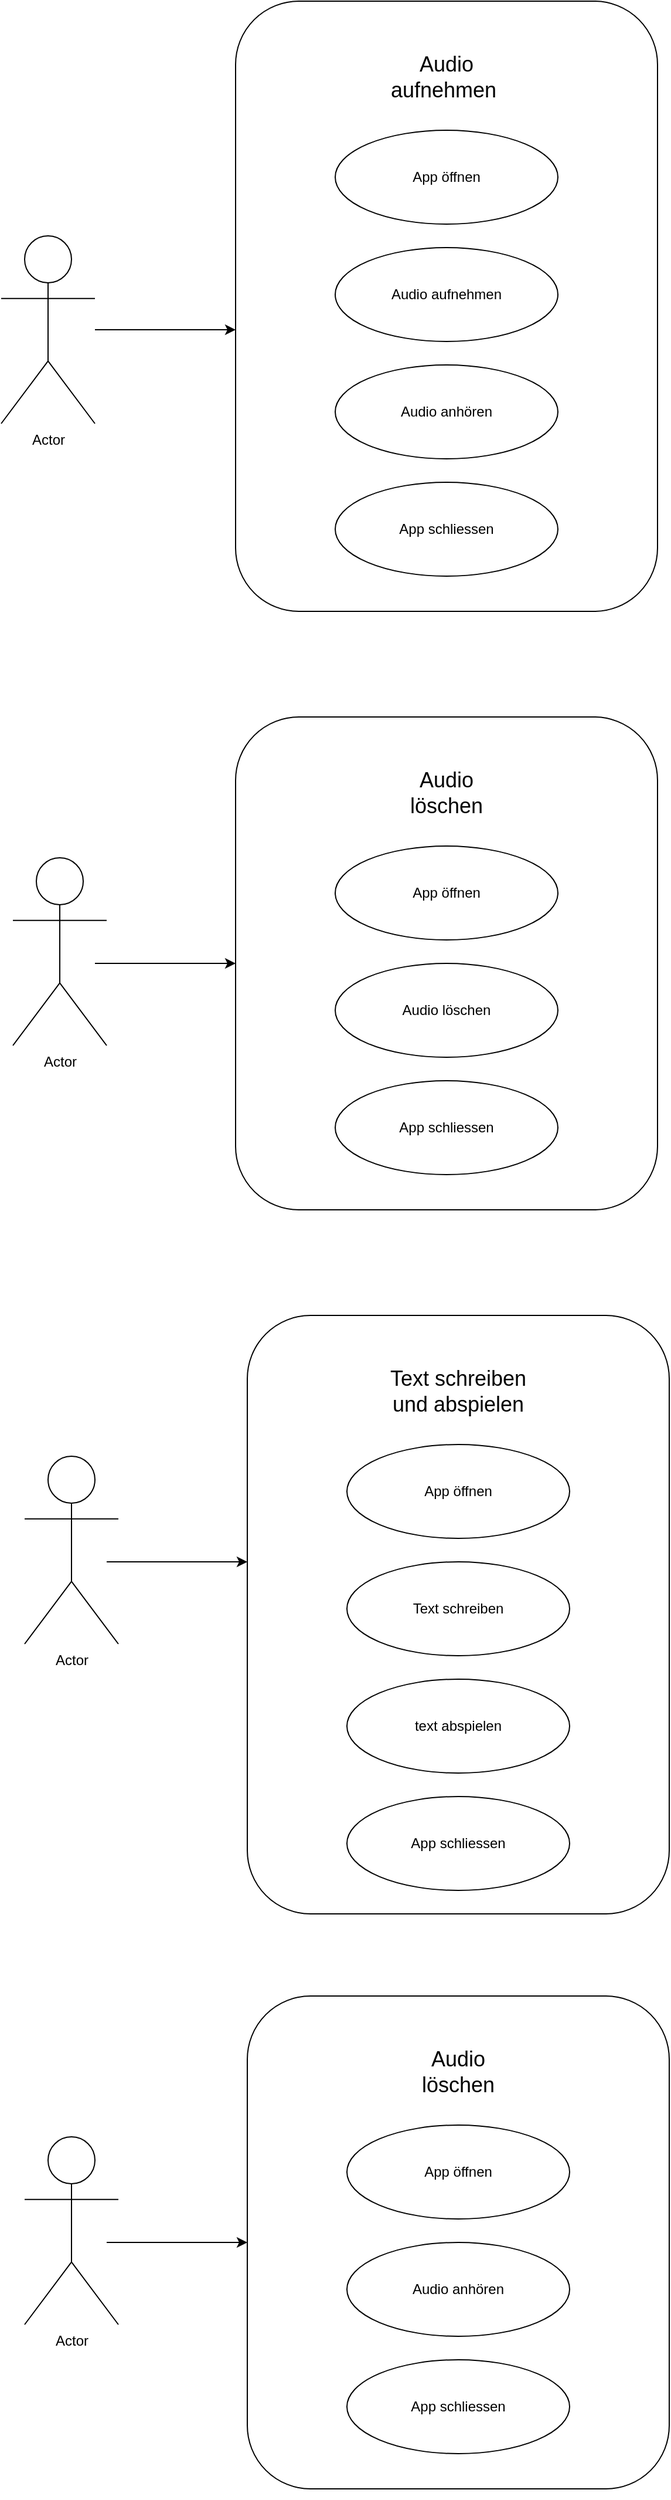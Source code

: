 <mxfile version="24.5.3" type="device">
  <diagram name="Seite-1" id="OD6DAoiXefsHmV4v8f_E">
    <mxGraphModel dx="2150" dy="1035" grid="1" gridSize="10" guides="1" tooltips="1" connect="1" arrows="1" fold="1" page="1" pageScale="1" pageWidth="827" pageHeight="1169" math="0" shadow="0">
      <root>
        <mxCell id="0" />
        <mxCell id="1" parent="0" />
        <mxCell id="P7nlijyX4r1CSQbXP6CN-6" value="" style="rounded=1;whiteSpace=wrap;html=1;" parent="1" vertex="1">
          <mxGeometry x="280" y="80" width="360" height="520" as="geometry" />
        </mxCell>
        <mxCell id="P7nlijyX4r1CSQbXP6CN-7" value="Actor" style="shape=umlActor;verticalLabelPosition=bottom;verticalAlign=top;html=1;outlineConnect=0;" parent="1" vertex="1">
          <mxGeometry x="80" y="280" width="80" height="160" as="geometry" />
        </mxCell>
        <mxCell id="P7nlijyX4r1CSQbXP6CN-8" value="" style="endArrow=classic;html=1;rounded=0;" parent="1" edge="1">
          <mxGeometry width="50" height="50" relative="1" as="geometry">
            <mxPoint x="160" y="360" as="sourcePoint" />
            <mxPoint x="280" y="360" as="targetPoint" />
          </mxGeometry>
        </mxCell>
        <mxCell id="P7nlijyX4r1CSQbXP6CN-9" value="App öffnen" style="ellipse;whiteSpace=wrap;html=1;" parent="1" vertex="1">
          <mxGeometry x="365" y="190" width="190" height="80" as="geometry" />
        </mxCell>
        <mxCell id="P7nlijyX4r1CSQbXP6CN-10" value="Audio aufnehmen" style="ellipse;whiteSpace=wrap;html=1;" parent="1" vertex="1">
          <mxGeometry x="365" y="290" width="190" height="80" as="geometry" />
        </mxCell>
        <mxCell id="P7nlijyX4r1CSQbXP6CN-11" value="Audio anhören" style="ellipse;whiteSpace=wrap;html=1;" parent="1" vertex="1">
          <mxGeometry x="365" y="390" width="190" height="80" as="geometry" />
        </mxCell>
        <mxCell id="P7nlijyX4r1CSQbXP6CN-12" value="App schliessen" style="ellipse;whiteSpace=wrap;html=1;" parent="1" vertex="1">
          <mxGeometry x="365" y="490" width="190" height="80" as="geometry" />
        </mxCell>
        <mxCell id="P7nlijyX4r1CSQbXP6CN-14" value="&lt;font style=&quot;font-size: 18px;&quot;&gt;Audio aufnehmen&amp;nbsp;&lt;/font&gt;" style="text;html=1;align=center;verticalAlign=middle;whiteSpace=wrap;rounded=0;" parent="1" vertex="1">
          <mxGeometry x="430" y="130" width="60" height="30" as="geometry" />
        </mxCell>
        <mxCell id="P7nlijyX4r1CSQbXP6CN-15" value="" style="rounded=1;whiteSpace=wrap;html=1;" parent="1" vertex="1">
          <mxGeometry x="280" y="690" width="360" height="420" as="geometry" />
        </mxCell>
        <mxCell id="P7nlijyX4r1CSQbXP6CN-16" value="Actor" style="shape=umlActor;verticalLabelPosition=bottom;verticalAlign=top;html=1;outlineConnect=0;" parent="1" vertex="1">
          <mxGeometry x="90" y="810" width="80" height="160" as="geometry" />
        </mxCell>
        <mxCell id="P7nlijyX4r1CSQbXP6CN-17" value="" style="endArrow=classic;html=1;rounded=0;" parent="1" edge="1">
          <mxGeometry width="50" height="50" relative="1" as="geometry">
            <mxPoint x="160" y="900" as="sourcePoint" />
            <mxPoint x="280" y="900" as="targetPoint" />
          </mxGeometry>
        </mxCell>
        <mxCell id="P7nlijyX4r1CSQbXP6CN-18" value="App öffnen" style="ellipse;whiteSpace=wrap;html=1;" parent="1" vertex="1">
          <mxGeometry x="365" y="800" width="190" height="80" as="geometry" />
        </mxCell>
        <mxCell id="P7nlijyX4r1CSQbXP6CN-19" value="Audio löschen" style="ellipse;whiteSpace=wrap;html=1;" parent="1" vertex="1">
          <mxGeometry x="365" y="900" width="190" height="80" as="geometry" />
        </mxCell>
        <mxCell id="P7nlijyX4r1CSQbXP6CN-20" value="App schliessen" style="ellipse;whiteSpace=wrap;html=1;" parent="1" vertex="1">
          <mxGeometry x="365" y="1000" width="190" height="80" as="geometry" />
        </mxCell>
        <mxCell id="P7nlijyX4r1CSQbXP6CN-22" value="&lt;font style=&quot;font-size: 18px;&quot;&gt;Audio löschen&lt;/font&gt;" style="text;html=1;align=center;verticalAlign=middle;whiteSpace=wrap;rounded=0;" parent="1" vertex="1">
          <mxGeometry x="430" y="740" width="60" height="30" as="geometry" />
        </mxCell>
        <mxCell id="P7nlijyX4r1CSQbXP6CN-23" style="edgeStyle=orthogonalEdgeStyle;rounded=0;orthogonalLoop=1;jettySize=auto;html=1;exitX=0.5;exitY=1;exitDx=0;exitDy=0;" parent="1" source="P7nlijyX4r1CSQbXP6CN-15" target="P7nlijyX4r1CSQbXP6CN-15" edge="1">
          <mxGeometry relative="1" as="geometry" />
        </mxCell>
        <mxCell id="P7nlijyX4r1CSQbXP6CN-32" value="" style="rounded=1;whiteSpace=wrap;html=1;" parent="1" vertex="1">
          <mxGeometry x="290" y="1200" width="360" height="510" as="geometry" />
        </mxCell>
        <mxCell id="P7nlijyX4r1CSQbXP6CN-33" value="Actor" style="shape=umlActor;verticalLabelPosition=bottom;verticalAlign=top;html=1;outlineConnect=0;" parent="1" vertex="1">
          <mxGeometry x="100" y="1320" width="80" height="160" as="geometry" />
        </mxCell>
        <mxCell id="P7nlijyX4r1CSQbXP6CN-34" value="" style="endArrow=classic;html=1;rounded=0;" parent="1" edge="1">
          <mxGeometry width="50" height="50" relative="1" as="geometry">
            <mxPoint x="170" y="1410" as="sourcePoint" />
            <mxPoint x="290" y="1410" as="targetPoint" />
          </mxGeometry>
        </mxCell>
        <mxCell id="P7nlijyX4r1CSQbXP6CN-35" value="App öffnen" style="ellipse;whiteSpace=wrap;html=1;" parent="1" vertex="1">
          <mxGeometry x="375" y="1310" width="190" height="80" as="geometry" />
        </mxCell>
        <mxCell id="P7nlijyX4r1CSQbXP6CN-36" value="Text schreiben" style="ellipse;whiteSpace=wrap;html=1;" parent="1" vertex="1">
          <mxGeometry x="375" y="1410" width="190" height="80" as="geometry" />
        </mxCell>
        <mxCell id="P7nlijyX4r1CSQbXP6CN-37" value="text abspielen" style="ellipse;whiteSpace=wrap;html=1;" parent="1" vertex="1">
          <mxGeometry x="375" y="1510" width="190" height="80" as="geometry" />
        </mxCell>
        <mxCell id="P7nlijyX4r1CSQbXP6CN-38" value="&lt;span style=&quot;font-size: 18px;&quot;&gt;Text schreiben und abspielen&lt;/span&gt;" style="text;html=1;align=center;verticalAlign=middle;whiteSpace=wrap;rounded=0;" parent="1" vertex="1">
          <mxGeometry x="410" y="1250" width="120" height="30" as="geometry" />
        </mxCell>
        <mxCell id="P7nlijyX4r1CSQbXP6CN-39" style="edgeStyle=orthogonalEdgeStyle;rounded=0;orthogonalLoop=1;jettySize=auto;html=1;exitX=0.5;exitY=1;exitDx=0;exitDy=0;" parent="1" source="P7nlijyX4r1CSQbXP6CN-32" target="P7nlijyX4r1CSQbXP6CN-32" edge="1">
          <mxGeometry relative="1" as="geometry" />
        </mxCell>
        <mxCell id="P7nlijyX4r1CSQbXP6CN-40" value="App schliessen" style="ellipse;whiteSpace=wrap;html=1;" parent="1" vertex="1">
          <mxGeometry x="375" y="1610" width="190" height="80" as="geometry" />
        </mxCell>
        <mxCell id="m3D5aV5yel976LbL0qhb-10" value="" style="rounded=1;whiteSpace=wrap;html=1;" vertex="1" parent="1">
          <mxGeometry x="290" y="1780" width="360" height="420" as="geometry" />
        </mxCell>
        <mxCell id="m3D5aV5yel976LbL0qhb-11" value="Actor" style="shape=umlActor;verticalLabelPosition=bottom;verticalAlign=top;html=1;outlineConnect=0;" vertex="1" parent="1">
          <mxGeometry x="100" y="1900" width="80" height="160" as="geometry" />
        </mxCell>
        <mxCell id="m3D5aV5yel976LbL0qhb-12" value="" style="endArrow=classic;html=1;rounded=0;" edge="1" parent="1">
          <mxGeometry width="50" height="50" relative="1" as="geometry">
            <mxPoint x="170" y="1990" as="sourcePoint" />
            <mxPoint x="290" y="1990" as="targetPoint" />
          </mxGeometry>
        </mxCell>
        <mxCell id="m3D5aV5yel976LbL0qhb-13" value="App öffnen" style="ellipse;whiteSpace=wrap;html=1;" vertex="1" parent="1">
          <mxGeometry x="375" y="1890" width="190" height="80" as="geometry" />
        </mxCell>
        <mxCell id="m3D5aV5yel976LbL0qhb-14" value="Audio anhören" style="ellipse;whiteSpace=wrap;html=1;" vertex="1" parent="1">
          <mxGeometry x="375" y="1990" width="190" height="80" as="geometry" />
        </mxCell>
        <mxCell id="m3D5aV5yel976LbL0qhb-15" value="App schliessen" style="ellipse;whiteSpace=wrap;html=1;" vertex="1" parent="1">
          <mxGeometry x="375" y="2090" width="190" height="80" as="geometry" />
        </mxCell>
        <mxCell id="m3D5aV5yel976LbL0qhb-16" value="&lt;font style=&quot;font-size: 18px;&quot;&gt;Audio löschen&lt;/font&gt;" style="text;html=1;align=center;verticalAlign=middle;whiteSpace=wrap;rounded=0;" vertex="1" parent="1">
          <mxGeometry x="440" y="1830" width="60" height="30" as="geometry" />
        </mxCell>
        <mxCell id="m3D5aV5yel976LbL0qhb-17" style="edgeStyle=orthogonalEdgeStyle;rounded=0;orthogonalLoop=1;jettySize=auto;html=1;exitX=0.5;exitY=1;exitDx=0;exitDy=0;" edge="1" parent="1" source="m3D5aV5yel976LbL0qhb-10" target="m3D5aV5yel976LbL0qhb-10">
          <mxGeometry relative="1" as="geometry" />
        </mxCell>
      </root>
    </mxGraphModel>
  </diagram>
</mxfile>
